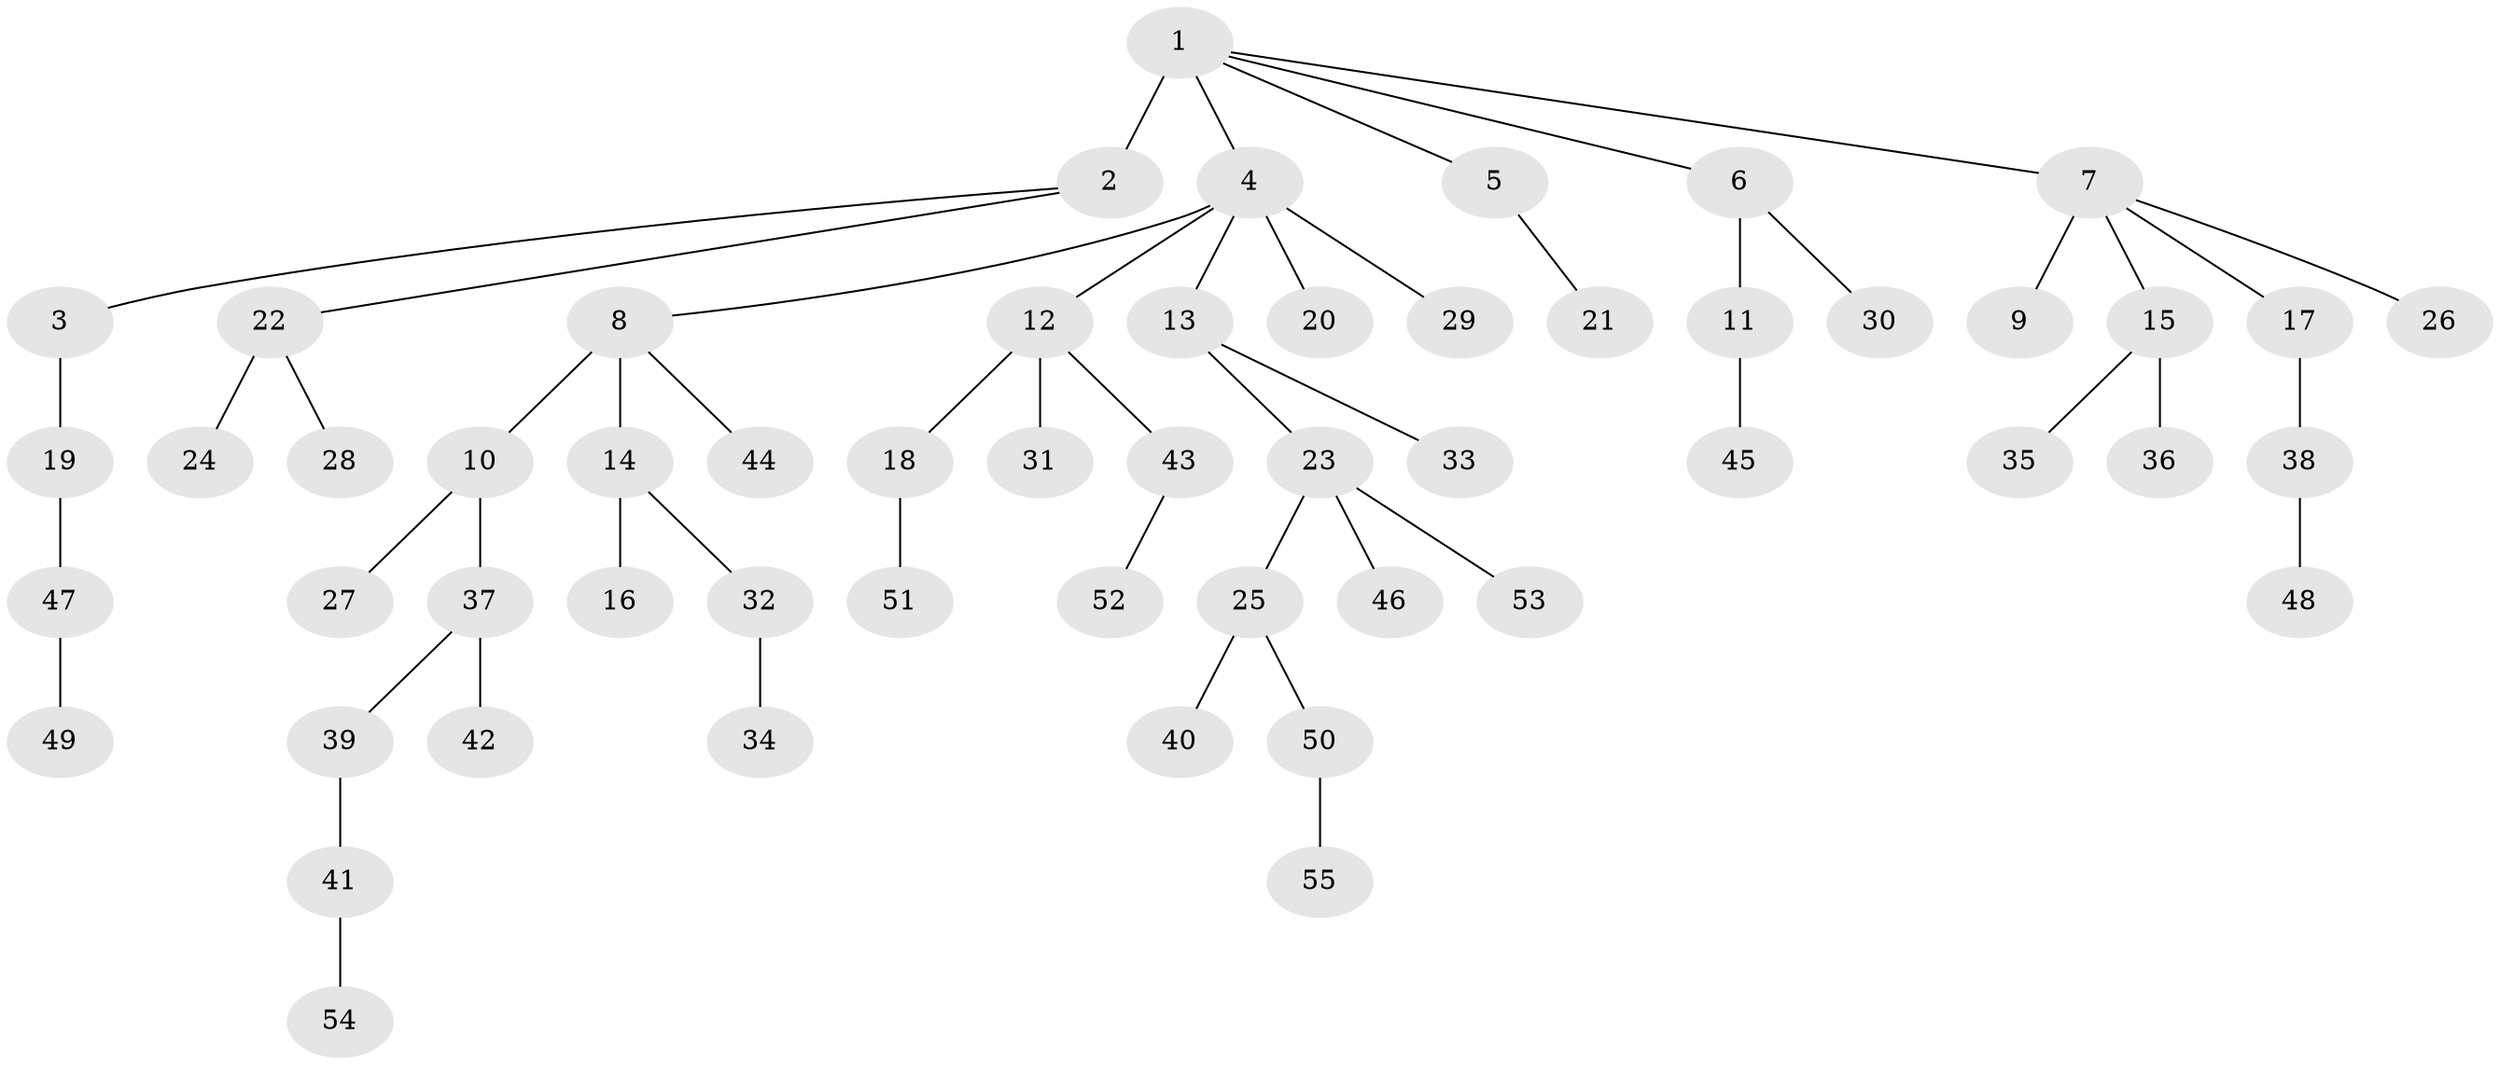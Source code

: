 // original degree distribution, {5: 0.02830188679245283, 7: 0.02830188679245283, 2: 0.20754716981132076, 6: 0.009433962264150943, 1: 0.5283018867924528, 3: 0.1509433962264151, 4: 0.04716981132075472}
// Generated by graph-tools (version 1.1) at 2025/36/03/09/25 02:36:49]
// undirected, 55 vertices, 54 edges
graph export_dot {
graph [start="1"]
  node [color=gray90,style=filled];
  1;
  2;
  3;
  4;
  5;
  6;
  7;
  8;
  9;
  10;
  11;
  12;
  13;
  14;
  15;
  16;
  17;
  18;
  19;
  20;
  21;
  22;
  23;
  24;
  25;
  26;
  27;
  28;
  29;
  30;
  31;
  32;
  33;
  34;
  35;
  36;
  37;
  38;
  39;
  40;
  41;
  42;
  43;
  44;
  45;
  46;
  47;
  48;
  49;
  50;
  51;
  52;
  53;
  54;
  55;
  1 -- 2 [weight=4.0];
  1 -- 4 [weight=1.0];
  1 -- 5 [weight=1.0];
  1 -- 6 [weight=1.0];
  1 -- 7 [weight=1.0];
  2 -- 3 [weight=1.0];
  2 -- 22 [weight=1.0];
  3 -- 19 [weight=2.0];
  4 -- 8 [weight=1.0];
  4 -- 12 [weight=1.0];
  4 -- 13 [weight=1.0];
  4 -- 20 [weight=1.0];
  4 -- 29 [weight=1.0];
  5 -- 21 [weight=1.0];
  6 -- 11 [weight=2.0];
  6 -- 30 [weight=1.0];
  7 -- 9 [weight=2.0];
  7 -- 15 [weight=1.0];
  7 -- 17 [weight=1.0];
  7 -- 26 [weight=1.0];
  8 -- 10 [weight=1.0];
  8 -- 14 [weight=2.0];
  8 -- 44 [weight=1.0];
  10 -- 27 [weight=2.0];
  10 -- 37 [weight=1.0];
  11 -- 45 [weight=1.0];
  12 -- 18 [weight=1.0];
  12 -- 31 [weight=2.0];
  12 -- 43 [weight=1.0];
  13 -- 23 [weight=1.0];
  13 -- 33 [weight=1.0];
  14 -- 16 [weight=1.0];
  14 -- 32 [weight=1.0];
  15 -- 35 [weight=1.0];
  15 -- 36 [weight=2.0];
  17 -- 38 [weight=1.0];
  18 -- 51 [weight=1.0];
  19 -- 47 [weight=1.0];
  22 -- 24 [weight=2.0];
  22 -- 28 [weight=1.0];
  23 -- 25 [weight=1.0];
  23 -- 46 [weight=1.0];
  23 -- 53 [weight=1.0];
  25 -- 40 [weight=1.0];
  25 -- 50 [weight=1.0];
  32 -- 34 [weight=2.0];
  37 -- 39 [weight=1.0];
  37 -- 42 [weight=2.0];
  38 -- 48 [weight=1.0];
  39 -- 41 [weight=1.0];
  41 -- 54 [weight=1.0];
  43 -- 52 [weight=1.0];
  47 -- 49 [weight=2.0];
  50 -- 55 [weight=1.0];
}

